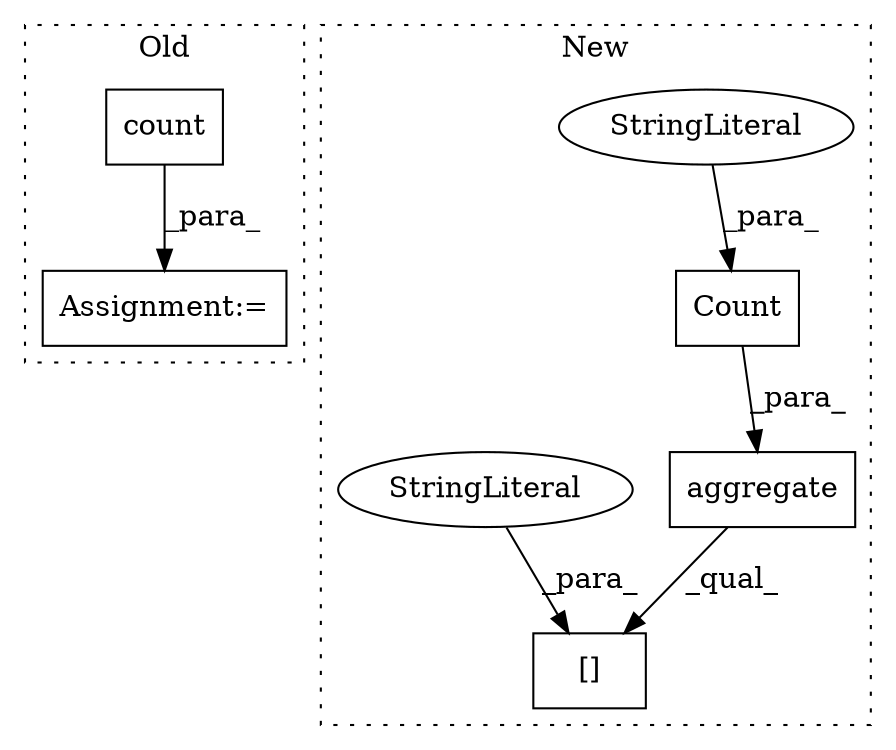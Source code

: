 digraph G {
subgraph cluster0 {
1 [label="count" a="32" s="41397" l="7" shape="box"];
7 [label="Assignment:=" a="7" s="41218" l="1" shape="box"];
label = "Old";
style="dotted";
}
subgraph cluster1 {
2 [label="aggregate" a="32" s="41224,41337" l="10,1" shape="box"];
3 [label="[]" a="2" s="41344,41365" l="7,1" shape="box"];
4 [label="Count" a="32" s="41234,41244" l="6,1" shape="box"];
5 [label="StringLiteral" a="45" s="41240" l="4" shape="ellipse"];
6 [label="StringLiteral" a="45" s="41351" l="14" shape="ellipse"];
label = "New";
style="dotted";
}
1 -> 7 [label="_para_"];
2 -> 3 [label="_qual_"];
4 -> 2 [label="_para_"];
5 -> 4 [label="_para_"];
6 -> 3 [label="_para_"];
}